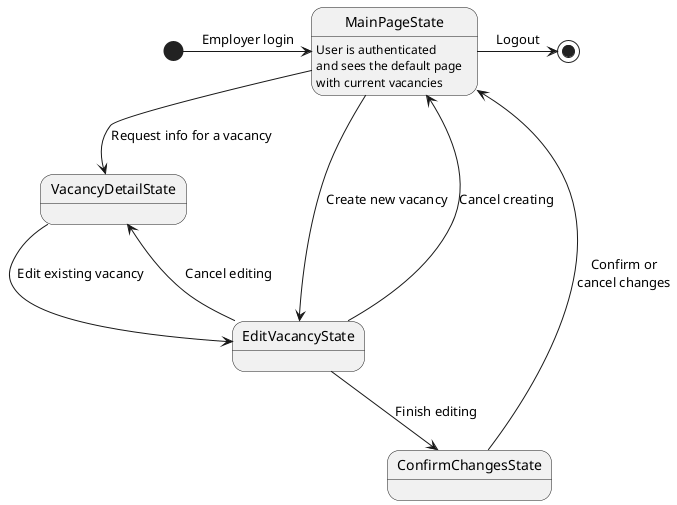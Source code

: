 @startuml
[*] -> MainPageState: Employer login
MainPageState: User is authenticated\nand sees the default page\nwith current vacancies
MainPageState --> VacancyDetailState: Request info for a vacancy

MainPageState --> EditVacancyState: Create new vacancy
EditVacancyState --> MainPageState: Cancel creating

VacancyDetailState --> EditVacancyState: Edit existing vacancy
EditVacancyState --> VacancyDetailState: Cancel editing

EditVacancyState --> ConfirmChangesState: Finish editing
ConfirmChangesState --> MainPageState: Confirm or\ncancel changes

MainPageState -> [*]: Logout
@enduml
